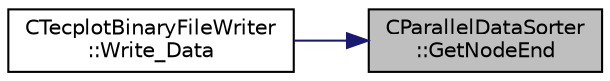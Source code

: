 digraph "CParallelDataSorter::GetNodeEnd"
{
 // LATEX_PDF_SIZE
  edge [fontname="Helvetica",fontsize="10",labelfontname="Helvetica",labelfontsize="10"];
  node [fontname="Helvetica",fontsize="10",shape=record];
  rankdir="RL";
  Node1 [label="CParallelDataSorter\l::GetNodeEnd",height=0.2,width=0.4,color="black", fillcolor="grey75", style="filled", fontcolor="black",tooltip="Ending node ID of the linear partition owned by a specific processor."];
  Node1 -> Node2 [dir="back",color="midnightblue",fontsize="10",style="solid",fontname="Helvetica"];
  Node2 [label="CTecplotBinaryFileWriter\l::Write_Data",height=0.2,width=0.4,color="black", fillcolor="white", style="filled",URL="$classCTecplotBinaryFileWriter.html#a4f1039c08a4fbaf2321b5107b99f22c0",tooltip="Write sorted data to file in tecplot binary file format."];
}

